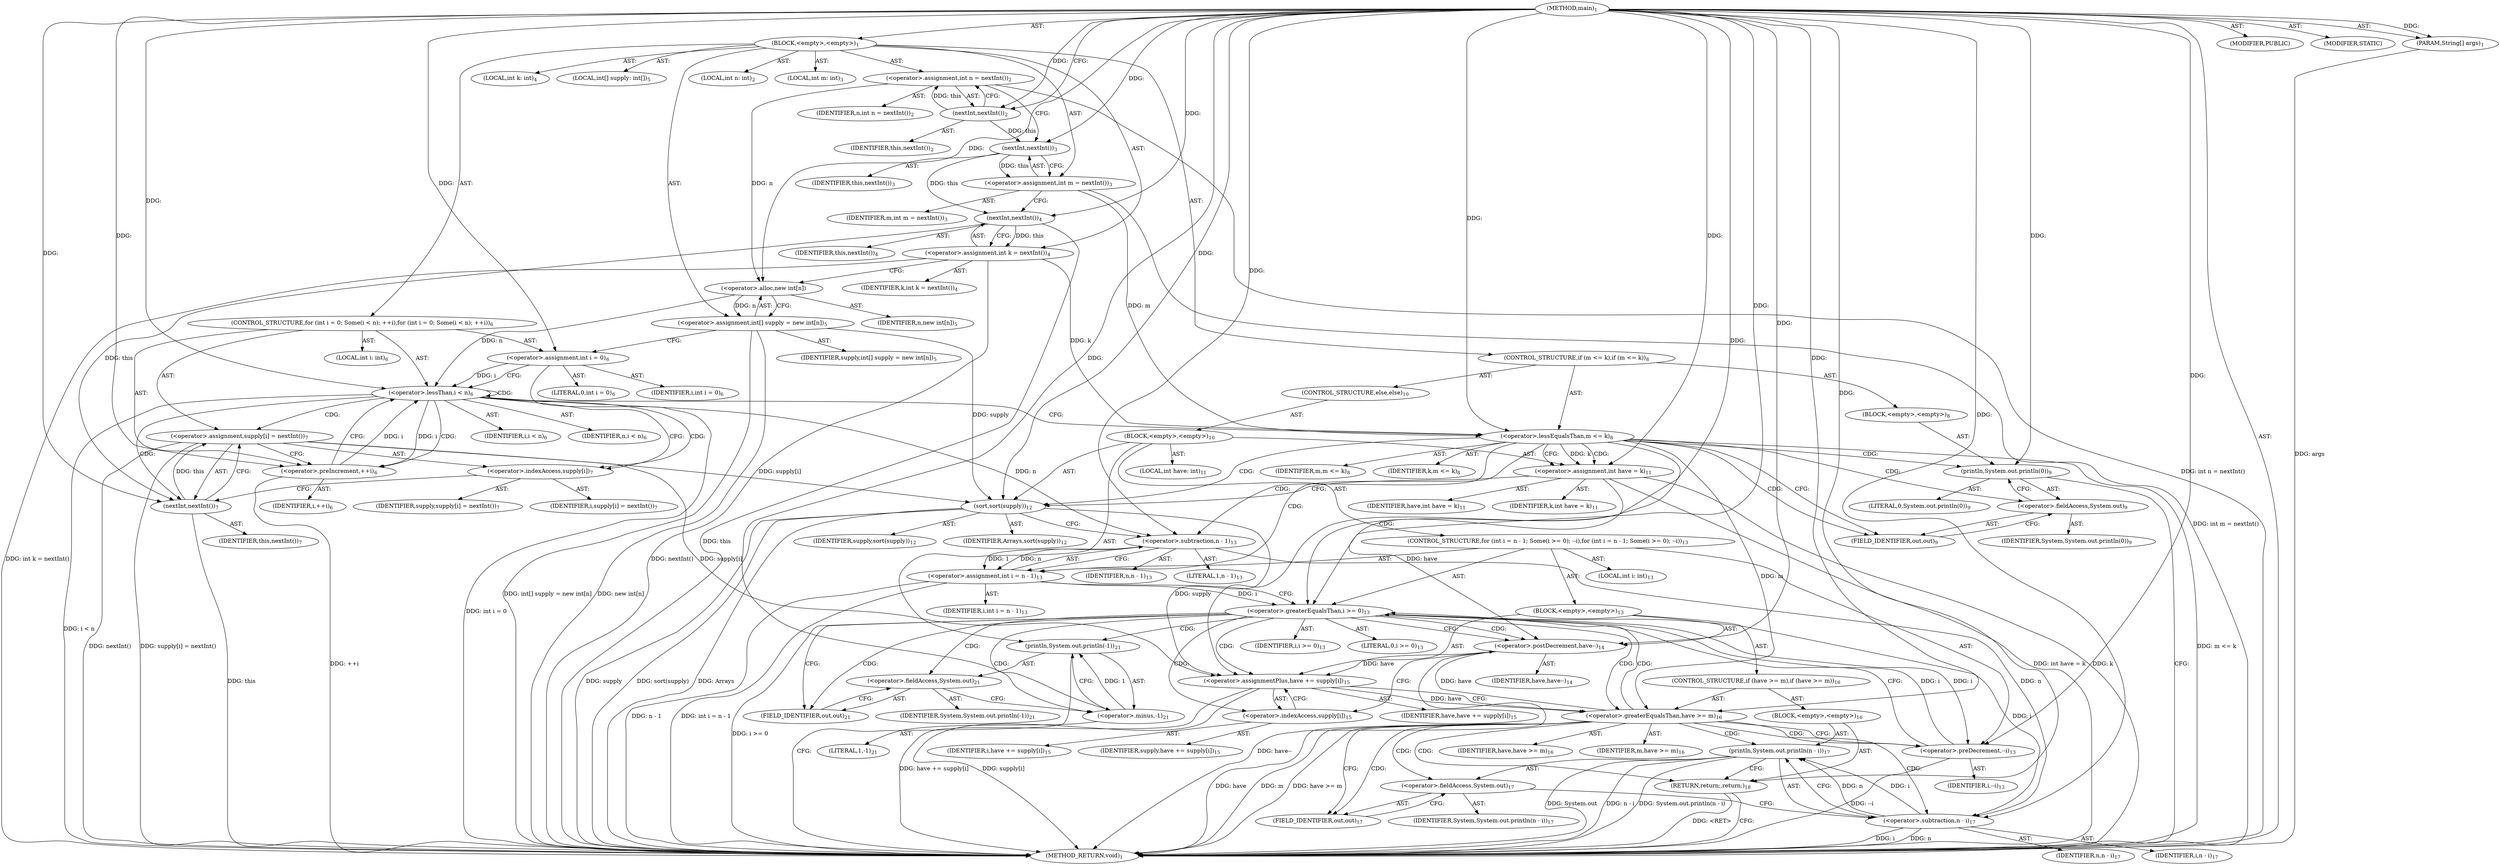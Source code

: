 digraph "main" {  
"17" [label = <(METHOD,main)<SUB>1</SUB>> ]
"18" [label = <(PARAM,String[] args)<SUB>1</SUB>> ]
"19" [label = <(BLOCK,&lt;empty&gt;,&lt;empty&gt;)<SUB>1</SUB>> ]
"20" [label = <(LOCAL,int n: int)<SUB>2</SUB>> ]
"21" [label = <(&lt;operator&gt;.assignment,int n = nextInt())<SUB>2</SUB>> ]
"22" [label = <(IDENTIFIER,n,int n = nextInt())<SUB>2</SUB>> ]
"23" [label = <(nextInt,nextInt())<SUB>2</SUB>> ]
"24" [label = <(IDENTIFIER,this,nextInt())<SUB>2</SUB>> ]
"25" [label = <(LOCAL,int m: int)<SUB>3</SUB>> ]
"26" [label = <(&lt;operator&gt;.assignment,int m = nextInt())<SUB>3</SUB>> ]
"27" [label = <(IDENTIFIER,m,int m = nextInt())<SUB>3</SUB>> ]
"28" [label = <(nextInt,nextInt())<SUB>3</SUB>> ]
"29" [label = <(IDENTIFIER,this,nextInt())<SUB>3</SUB>> ]
"30" [label = <(LOCAL,int k: int)<SUB>4</SUB>> ]
"31" [label = <(&lt;operator&gt;.assignment,int k = nextInt())<SUB>4</SUB>> ]
"32" [label = <(IDENTIFIER,k,int k = nextInt())<SUB>4</SUB>> ]
"33" [label = <(nextInt,nextInt())<SUB>4</SUB>> ]
"34" [label = <(IDENTIFIER,this,nextInt())<SUB>4</SUB>> ]
"35" [label = <(LOCAL,int[] supply: int[])<SUB>5</SUB>> ]
"36" [label = <(&lt;operator&gt;.assignment,int[] supply = new int[n])<SUB>5</SUB>> ]
"37" [label = <(IDENTIFIER,supply,int[] supply = new int[n])<SUB>5</SUB>> ]
"38" [label = <(&lt;operator&gt;.alloc,new int[n])> ]
"39" [label = <(IDENTIFIER,n,new int[n])<SUB>5</SUB>> ]
"40" [label = <(CONTROL_STRUCTURE,for (int i = 0; Some(i &lt; n); ++i),for (int i = 0; Some(i &lt; n); ++i))<SUB>6</SUB>> ]
"41" [label = <(LOCAL,int i: int)<SUB>6</SUB>> ]
"42" [label = <(&lt;operator&gt;.assignment,int i = 0)<SUB>6</SUB>> ]
"43" [label = <(IDENTIFIER,i,int i = 0)<SUB>6</SUB>> ]
"44" [label = <(LITERAL,0,int i = 0)<SUB>6</SUB>> ]
"45" [label = <(&lt;operator&gt;.lessThan,i &lt; n)<SUB>6</SUB>> ]
"46" [label = <(IDENTIFIER,i,i &lt; n)<SUB>6</SUB>> ]
"47" [label = <(IDENTIFIER,n,i &lt; n)<SUB>6</SUB>> ]
"48" [label = <(&lt;operator&gt;.preIncrement,++i)<SUB>6</SUB>> ]
"49" [label = <(IDENTIFIER,i,++i)<SUB>6</SUB>> ]
"50" [label = <(&lt;operator&gt;.assignment,supply[i] = nextInt())<SUB>7</SUB>> ]
"51" [label = <(&lt;operator&gt;.indexAccess,supply[i])<SUB>7</SUB>> ]
"52" [label = <(IDENTIFIER,supply,supply[i] = nextInt())<SUB>7</SUB>> ]
"53" [label = <(IDENTIFIER,i,supply[i] = nextInt())<SUB>7</SUB>> ]
"54" [label = <(nextInt,nextInt())<SUB>7</SUB>> ]
"55" [label = <(IDENTIFIER,this,nextInt())<SUB>7</SUB>> ]
"56" [label = <(CONTROL_STRUCTURE,if (m &lt;= k),if (m &lt;= k))<SUB>8</SUB>> ]
"57" [label = <(&lt;operator&gt;.lessEqualsThan,m &lt;= k)<SUB>8</SUB>> ]
"58" [label = <(IDENTIFIER,m,m &lt;= k)<SUB>8</SUB>> ]
"59" [label = <(IDENTIFIER,k,m &lt;= k)<SUB>8</SUB>> ]
"60" [label = <(BLOCK,&lt;empty&gt;,&lt;empty&gt;)<SUB>8</SUB>> ]
"61" [label = <(println,System.out.println(0))<SUB>9</SUB>> ]
"62" [label = <(&lt;operator&gt;.fieldAccess,System.out)<SUB>9</SUB>> ]
"63" [label = <(IDENTIFIER,System,System.out.println(0))<SUB>9</SUB>> ]
"64" [label = <(FIELD_IDENTIFIER,out,out)<SUB>9</SUB>> ]
"65" [label = <(LITERAL,0,System.out.println(0))<SUB>9</SUB>> ]
"66" [label = <(CONTROL_STRUCTURE,else,else)<SUB>10</SUB>> ]
"67" [label = <(BLOCK,&lt;empty&gt;,&lt;empty&gt;)<SUB>10</SUB>> ]
"68" [label = <(LOCAL,int have: int)<SUB>11</SUB>> ]
"69" [label = <(&lt;operator&gt;.assignment,int have = k)<SUB>11</SUB>> ]
"70" [label = <(IDENTIFIER,have,int have = k)<SUB>11</SUB>> ]
"71" [label = <(IDENTIFIER,k,int have = k)<SUB>11</SUB>> ]
"72" [label = <(sort,sort(supply))<SUB>12</SUB>> ]
"73" [label = <(IDENTIFIER,Arrays,sort(supply))<SUB>12</SUB>> ]
"74" [label = <(IDENTIFIER,supply,sort(supply))<SUB>12</SUB>> ]
"75" [label = <(CONTROL_STRUCTURE,for (int i = n - 1; Some(i &gt;= 0); --i),for (int i = n - 1; Some(i &gt;= 0); --i))<SUB>13</SUB>> ]
"76" [label = <(LOCAL,int i: int)<SUB>13</SUB>> ]
"77" [label = <(&lt;operator&gt;.assignment,int i = n - 1)<SUB>13</SUB>> ]
"78" [label = <(IDENTIFIER,i,int i = n - 1)<SUB>13</SUB>> ]
"79" [label = <(&lt;operator&gt;.subtraction,n - 1)<SUB>13</SUB>> ]
"80" [label = <(IDENTIFIER,n,n - 1)<SUB>13</SUB>> ]
"81" [label = <(LITERAL,1,n - 1)<SUB>13</SUB>> ]
"82" [label = <(&lt;operator&gt;.greaterEqualsThan,i &gt;= 0)<SUB>13</SUB>> ]
"83" [label = <(IDENTIFIER,i,i &gt;= 0)<SUB>13</SUB>> ]
"84" [label = <(LITERAL,0,i &gt;= 0)<SUB>13</SUB>> ]
"85" [label = <(&lt;operator&gt;.preDecrement,--i)<SUB>13</SUB>> ]
"86" [label = <(IDENTIFIER,i,--i)<SUB>13</SUB>> ]
"87" [label = <(BLOCK,&lt;empty&gt;,&lt;empty&gt;)<SUB>13</SUB>> ]
"88" [label = <(&lt;operator&gt;.postDecrement,have--)<SUB>14</SUB>> ]
"89" [label = <(IDENTIFIER,have,have--)<SUB>14</SUB>> ]
"90" [label = <(&lt;operator&gt;.assignmentPlus,have += supply[i])<SUB>15</SUB>> ]
"91" [label = <(IDENTIFIER,have,have += supply[i])<SUB>15</SUB>> ]
"92" [label = <(&lt;operator&gt;.indexAccess,supply[i])<SUB>15</SUB>> ]
"93" [label = <(IDENTIFIER,supply,have += supply[i])<SUB>15</SUB>> ]
"94" [label = <(IDENTIFIER,i,have += supply[i])<SUB>15</SUB>> ]
"95" [label = <(CONTROL_STRUCTURE,if (have &gt;= m),if (have &gt;= m))<SUB>16</SUB>> ]
"96" [label = <(&lt;operator&gt;.greaterEqualsThan,have &gt;= m)<SUB>16</SUB>> ]
"97" [label = <(IDENTIFIER,have,have &gt;= m)<SUB>16</SUB>> ]
"98" [label = <(IDENTIFIER,m,have &gt;= m)<SUB>16</SUB>> ]
"99" [label = <(BLOCK,&lt;empty&gt;,&lt;empty&gt;)<SUB>16</SUB>> ]
"100" [label = <(println,System.out.println(n - i))<SUB>17</SUB>> ]
"101" [label = <(&lt;operator&gt;.fieldAccess,System.out)<SUB>17</SUB>> ]
"102" [label = <(IDENTIFIER,System,System.out.println(n - i))<SUB>17</SUB>> ]
"103" [label = <(FIELD_IDENTIFIER,out,out)<SUB>17</SUB>> ]
"104" [label = <(&lt;operator&gt;.subtraction,n - i)<SUB>17</SUB>> ]
"105" [label = <(IDENTIFIER,n,n - i)<SUB>17</SUB>> ]
"106" [label = <(IDENTIFIER,i,n - i)<SUB>17</SUB>> ]
"107" [label = <(RETURN,return;,return;)<SUB>18</SUB>> ]
"108" [label = <(println,System.out.println(-1))<SUB>21</SUB>> ]
"109" [label = <(&lt;operator&gt;.fieldAccess,System.out)<SUB>21</SUB>> ]
"110" [label = <(IDENTIFIER,System,System.out.println(-1))<SUB>21</SUB>> ]
"111" [label = <(FIELD_IDENTIFIER,out,out)<SUB>21</SUB>> ]
"112" [label = <(&lt;operator&gt;.minus,-1)<SUB>21</SUB>> ]
"113" [label = <(LITERAL,1,-1)<SUB>21</SUB>> ]
"114" [label = <(MODIFIER,PUBLIC)> ]
"115" [label = <(MODIFIER,STATIC)> ]
"116" [label = <(METHOD_RETURN,void)<SUB>1</SUB>> ]
  "17" -> "18"  [ label = "AST: "] 
  "17" -> "19"  [ label = "AST: "] 
  "17" -> "114"  [ label = "AST: "] 
  "17" -> "115"  [ label = "AST: "] 
  "17" -> "116"  [ label = "AST: "] 
  "19" -> "20"  [ label = "AST: "] 
  "19" -> "21"  [ label = "AST: "] 
  "19" -> "25"  [ label = "AST: "] 
  "19" -> "26"  [ label = "AST: "] 
  "19" -> "30"  [ label = "AST: "] 
  "19" -> "31"  [ label = "AST: "] 
  "19" -> "35"  [ label = "AST: "] 
  "19" -> "36"  [ label = "AST: "] 
  "19" -> "40"  [ label = "AST: "] 
  "19" -> "56"  [ label = "AST: "] 
  "21" -> "22"  [ label = "AST: "] 
  "21" -> "23"  [ label = "AST: "] 
  "23" -> "24"  [ label = "AST: "] 
  "26" -> "27"  [ label = "AST: "] 
  "26" -> "28"  [ label = "AST: "] 
  "28" -> "29"  [ label = "AST: "] 
  "31" -> "32"  [ label = "AST: "] 
  "31" -> "33"  [ label = "AST: "] 
  "33" -> "34"  [ label = "AST: "] 
  "36" -> "37"  [ label = "AST: "] 
  "36" -> "38"  [ label = "AST: "] 
  "38" -> "39"  [ label = "AST: "] 
  "40" -> "41"  [ label = "AST: "] 
  "40" -> "42"  [ label = "AST: "] 
  "40" -> "45"  [ label = "AST: "] 
  "40" -> "48"  [ label = "AST: "] 
  "40" -> "50"  [ label = "AST: "] 
  "42" -> "43"  [ label = "AST: "] 
  "42" -> "44"  [ label = "AST: "] 
  "45" -> "46"  [ label = "AST: "] 
  "45" -> "47"  [ label = "AST: "] 
  "48" -> "49"  [ label = "AST: "] 
  "50" -> "51"  [ label = "AST: "] 
  "50" -> "54"  [ label = "AST: "] 
  "51" -> "52"  [ label = "AST: "] 
  "51" -> "53"  [ label = "AST: "] 
  "54" -> "55"  [ label = "AST: "] 
  "56" -> "57"  [ label = "AST: "] 
  "56" -> "60"  [ label = "AST: "] 
  "56" -> "66"  [ label = "AST: "] 
  "57" -> "58"  [ label = "AST: "] 
  "57" -> "59"  [ label = "AST: "] 
  "60" -> "61"  [ label = "AST: "] 
  "61" -> "62"  [ label = "AST: "] 
  "61" -> "65"  [ label = "AST: "] 
  "62" -> "63"  [ label = "AST: "] 
  "62" -> "64"  [ label = "AST: "] 
  "66" -> "67"  [ label = "AST: "] 
  "67" -> "68"  [ label = "AST: "] 
  "67" -> "69"  [ label = "AST: "] 
  "67" -> "72"  [ label = "AST: "] 
  "67" -> "75"  [ label = "AST: "] 
  "67" -> "108"  [ label = "AST: "] 
  "69" -> "70"  [ label = "AST: "] 
  "69" -> "71"  [ label = "AST: "] 
  "72" -> "73"  [ label = "AST: "] 
  "72" -> "74"  [ label = "AST: "] 
  "75" -> "76"  [ label = "AST: "] 
  "75" -> "77"  [ label = "AST: "] 
  "75" -> "82"  [ label = "AST: "] 
  "75" -> "85"  [ label = "AST: "] 
  "75" -> "87"  [ label = "AST: "] 
  "77" -> "78"  [ label = "AST: "] 
  "77" -> "79"  [ label = "AST: "] 
  "79" -> "80"  [ label = "AST: "] 
  "79" -> "81"  [ label = "AST: "] 
  "82" -> "83"  [ label = "AST: "] 
  "82" -> "84"  [ label = "AST: "] 
  "85" -> "86"  [ label = "AST: "] 
  "87" -> "88"  [ label = "AST: "] 
  "87" -> "90"  [ label = "AST: "] 
  "87" -> "95"  [ label = "AST: "] 
  "88" -> "89"  [ label = "AST: "] 
  "90" -> "91"  [ label = "AST: "] 
  "90" -> "92"  [ label = "AST: "] 
  "92" -> "93"  [ label = "AST: "] 
  "92" -> "94"  [ label = "AST: "] 
  "95" -> "96"  [ label = "AST: "] 
  "95" -> "99"  [ label = "AST: "] 
  "96" -> "97"  [ label = "AST: "] 
  "96" -> "98"  [ label = "AST: "] 
  "99" -> "100"  [ label = "AST: "] 
  "99" -> "107"  [ label = "AST: "] 
  "100" -> "101"  [ label = "AST: "] 
  "100" -> "104"  [ label = "AST: "] 
  "101" -> "102"  [ label = "AST: "] 
  "101" -> "103"  [ label = "AST: "] 
  "104" -> "105"  [ label = "AST: "] 
  "104" -> "106"  [ label = "AST: "] 
  "108" -> "109"  [ label = "AST: "] 
  "108" -> "112"  [ label = "AST: "] 
  "109" -> "110"  [ label = "AST: "] 
  "109" -> "111"  [ label = "AST: "] 
  "112" -> "113"  [ label = "AST: "] 
  "21" -> "28"  [ label = "CFG: "] 
  "26" -> "33"  [ label = "CFG: "] 
  "31" -> "38"  [ label = "CFG: "] 
  "36" -> "42"  [ label = "CFG: "] 
  "23" -> "21"  [ label = "CFG: "] 
  "28" -> "26"  [ label = "CFG: "] 
  "33" -> "31"  [ label = "CFG: "] 
  "38" -> "36"  [ label = "CFG: "] 
  "42" -> "45"  [ label = "CFG: "] 
  "45" -> "51"  [ label = "CFG: "] 
  "45" -> "57"  [ label = "CFG: "] 
  "48" -> "45"  [ label = "CFG: "] 
  "50" -> "48"  [ label = "CFG: "] 
  "57" -> "64"  [ label = "CFG: "] 
  "57" -> "69"  [ label = "CFG: "] 
  "51" -> "54"  [ label = "CFG: "] 
  "54" -> "50"  [ label = "CFG: "] 
  "61" -> "116"  [ label = "CFG: "] 
  "62" -> "61"  [ label = "CFG: "] 
  "69" -> "72"  [ label = "CFG: "] 
  "72" -> "79"  [ label = "CFG: "] 
  "108" -> "116"  [ label = "CFG: "] 
  "64" -> "62"  [ label = "CFG: "] 
  "77" -> "82"  [ label = "CFG: "] 
  "82" -> "88"  [ label = "CFG: "] 
  "82" -> "111"  [ label = "CFG: "] 
  "85" -> "82"  [ label = "CFG: "] 
  "109" -> "112"  [ label = "CFG: "] 
  "112" -> "108"  [ label = "CFG: "] 
  "79" -> "77"  [ label = "CFG: "] 
  "88" -> "92"  [ label = "CFG: "] 
  "90" -> "96"  [ label = "CFG: "] 
  "111" -> "109"  [ label = "CFG: "] 
  "92" -> "90"  [ label = "CFG: "] 
  "96" -> "103"  [ label = "CFG: "] 
  "96" -> "85"  [ label = "CFG: "] 
  "100" -> "107"  [ label = "CFG: "] 
  "107" -> "116"  [ label = "CFG: "] 
  "101" -> "104"  [ label = "CFG: "] 
  "104" -> "100"  [ label = "CFG: "] 
  "103" -> "101"  [ label = "CFG: "] 
  "17" -> "23"  [ label = "CFG: "] 
  "107" -> "116"  [ label = "DDG: &lt;RET&gt;"] 
  "18" -> "116"  [ label = "DDG: args"] 
  "21" -> "116"  [ label = "DDG: int n = nextInt()"] 
  "26" -> "116"  [ label = "DDG: int m = nextInt()"] 
  "33" -> "116"  [ label = "DDG: this"] 
  "31" -> "116"  [ label = "DDG: nextInt()"] 
  "31" -> "116"  [ label = "DDG: int k = nextInt()"] 
  "36" -> "116"  [ label = "DDG: new int[n]"] 
  "36" -> "116"  [ label = "DDG: int[] supply = new int[n]"] 
  "42" -> "116"  [ label = "DDG: int i = 0"] 
  "45" -> "116"  [ label = "DDG: i &lt; n"] 
  "57" -> "116"  [ label = "DDG: m &lt;= k"] 
  "69" -> "116"  [ label = "DDG: k"] 
  "69" -> "116"  [ label = "DDG: int have = k"] 
  "72" -> "116"  [ label = "DDG: supply"] 
  "72" -> "116"  [ label = "DDG: sort(supply)"] 
  "77" -> "116"  [ label = "DDG: n - 1"] 
  "77" -> "116"  [ label = "DDG: int i = n - 1"] 
  "82" -> "116"  [ label = "DDG: i &gt;= 0"] 
  "88" -> "116"  [ label = "DDG: have--"] 
  "90" -> "116"  [ label = "DDG: supply[i]"] 
  "90" -> "116"  [ label = "DDG: have += supply[i]"] 
  "96" -> "116"  [ label = "DDG: have"] 
  "96" -> "116"  [ label = "DDG: m"] 
  "96" -> "116"  [ label = "DDG: have &gt;= m"] 
  "85" -> "116"  [ label = "DDG: --i"] 
  "100" -> "116"  [ label = "DDG: System.out"] 
  "104" -> "116"  [ label = "DDG: n"] 
  "104" -> "116"  [ label = "DDG: i"] 
  "100" -> "116"  [ label = "DDG: n - i"] 
  "100" -> "116"  [ label = "DDG: System.out.println(n - i)"] 
  "54" -> "116"  [ label = "DDG: this"] 
  "50" -> "116"  [ label = "DDG: nextInt()"] 
  "50" -> "116"  [ label = "DDG: supply[i] = nextInt()"] 
  "48" -> "116"  [ label = "DDG: ++i"] 
  "72" -> "116"  [ label = "DDG: Arrays"] 
  "17" -> "18"  [ label = "DDG: "] 
  "23" -> "21"  [ label = "DDG: this"] 
  "28" -> "26"  [ label = "DDG: this"] 
  "33" -> "31"  [ label = "DDG: this"] 
  "38" -> "36"  [ label = "DDG: n"] 
  "17" -> "42"  [ label = "DDG: "] 
  "54" -> "50"  [ label = "DDG: this"] 
  "17" -> "23"  [ label = "DDG: "] 
  "23" -> "28"  [ label = "DDG: this"] 
  "17" -> "28"  [ label = "DDG: "] 
  "28" -> "33"  [ label = "DDG: this"] 
  "17" -> "33"  [ label = "DDG: "] 
  "21" -> "38"  [ label = "DDG: n"] 
  "17" -> "38"  [ label = "DDG: "] 
  "42" -> "45"  [ label = "DDG: i"] 
  "48" -> "45"  [ label = "DDG: i"] 
  "17" -> "45"  [ label = "DDG: "] 
  "38" -> "45"  [ label = "DDG: n"] 
  "45" -> "48"  [ label = "DDG: i"] 
  "17" -> "48"  [ label = "DDG: "] 
  "26" -> "57"  [ label = "DDG: m"] 
  "17" -> "57"  [ label = "DDG: "] 
  "31" -> "57"  [ label = "DDG: k"] 
  "33" -> "54"  [ label = "DDG: this"] 
  "17" -> "54"  [ label = "DDG: "] 
  "17" -> "61"  [ label = "DDG: "] 
  "57" -> "69"  [ label = "DDG: k"] 
  "17" -> "69"  [ label = "DDG: "] 
  "17" -> "72"  [ label = "DDG: "] 
  "36" -> "72"  [ label = "DDG: supply"] 
  "50" -> "72"  [ label = "DDG: supply[i]"] 
  "79" -> "77"  [ label = "DDG: n"] 
  "79" -> "77"  [ label = "DDG: 1"] 
  "112" -> "108"  [ label = "DDG: 1"] 
  "77" -> "82"  [ label = "DDG: i"] 
  "85" -> "82"  [ label = "DDG: i"] 
  "17" -> "82"  [ label = "DDG: "] 
  "82" -> "85"  [ label = "DDG: i"] 
  "17" -> "85"  [ label = "DDG: "] 
  "72" -> "90"  [ label = "DDG: supply"] 
  "50" -> "90"  [ label = "DDG: supply[i]"] 
  "17" -> "112"  [ label = "DDG: "] 
  "45" -> "79"  [ label = "DDG: n"] 
  "17" -> "79"  [ label = "DDG: "] 
  "69" -> "88"  [ label = "DDG: have"] 
  "96" -> "88"  [ label = "DDG: have"] 
  "17" -> "88"  [ label = "DDG: "] 
  "88" -> "90"  [ label = "DDG: have"] 
  "17" -> "90"  [ label = "DDG: "] 
  "90" -> "96"  [ label = "DDG: have"] 
  "17" -> "96"  [ label = "DDG: "] 
  "57" -> "96"  [ label = "DDG: m"] 
  "17" -> "107"  [ label = "DDG: "] 
  "104" -> "100"  [ label = "DDG: n"] 
  "104" -> "100"  [ label = "DDG: i"] 
  "79" -> "104"  [ label = "DDG: n"] 
  "17" -> "104"  [ label = "DDG: "] 
  "82" -> "104"  [ label = "DDG: i"] 
  "45" -> "48"  [ label = "CDG: "] 
  "45" -> "51"  [ label = "CDG: "] 
  "45" -> "45"  [ label = "CDG: "] 
  "45" -> "50"  [ label = "CDG: "] 
  "45" -> "54"  [ label = "CDG: "] 
  "57" -> "77"  [ label = "CDG: "] 
  "57" -> "64"  [ label = "CDG: "] 
  "57" -> "72"  [ label = "CDG: "] 
  "57" -> "69"  [ label = "CDG: "] 
  "57" -> "82"  [ label = "CDG: "] 
  "57" -> "79"  [ label = "CDG: "] 
  "57" -> "61"  [ label = "CDG: "] 
  "57" -> "62"  [ label = "CDG: "] 
  "82" -> "96"  [ label = "CDG: "] 
  "82" -> "92"  [ label = "CDG: "] 
  "82" -> "112"  [ label = "CDG: "] 
  "82" -> "90"  [ label = "CDG: "] 
  "82" -> "88"  [ label = "CDG: "] 
  "82" -> "108"  [ label = "CDG: "] 
  "82" -> "111"  [ label = "CDG: "] 
  "82" -> "109"  [ label = "CDG: "] 
  "96" -> "107"  [ label = "CDG: "] 
  "96" -> "85"  [ label = "CDG: "] 
  "96" -> "103"  [ label = "CDG: "] 
  "96" -> "104"  [ label = "CDG: "] 
  "96" -> "82"  [ label = "CDG: "] 
  "96" -> "101"  [ label = "CDG: "] 
  "96" -> "100"  [ label = "CDG: "] 
}
